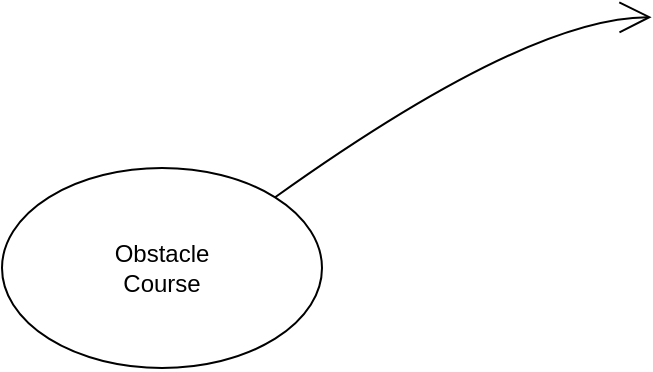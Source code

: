 <mxfile version="20.4.0" type="github">
  <diagram id="qY9F_2r19FIubITi8uI_" name="Page-1">
    <mxGraphModel dx="732" dy="676" grid="0" gridSize="10" guides="1" tooltips="1" connect="1" arrows="1" fold="1" page="0" pageScale="1" pageWidth="850" pageHeight="1100" math="0" shadow="0">
      <root>
        <mxCell id="0" />
        <mxCell id="1" parent="0" />
        <mxCell id="4rYyuYkQKAqVBbW7f5G8-1" value="" style="ellipse;whiteSpace=wrap;html=1;hachureGap=4;" vertex="1" parent="1">
          <mxGeometry x="119" y="225" width="160" height="100" as="geometry" />
        </mxCell>
        <mxCell id="4rYyuYkQKAqVBbW7f5G8-2" value="Obstacle Course" style="text;strokeColor=none;fillColor=none;html=1;align=center;verticalAlign=middle;whiteSpace=wrap;rounded=0;hachureGap=4;" vertex="1" parent="1">
          <mxGeometry x="169" y="260" width="60" height="30" as="geometry" />
        </mxCell>
        <mxCell id="4rYyuYkQKAqVBbW7f5G8-3" value="" style="edgeStyle=none;orthogonalLoop=1;jettySize=auto;html=1;rounded=0;endArrow=open;startSize=14;endSize=14;sourcePerimeterSpacing=8;targetPerimeterSpacing=8;curved=1;exitX=1;exitY=0;exitDx=0;exitDy=0;" edge="1" parent="1" source="4rYyuYkQKAqVBbW7f5G8-1">
          <mxGeometry width="120" relative="1" as="geometry">
            <mxPoint x="323.8" y="149.6" as="sourcePoint" />
            <mxPoint x="443.8" y="149.6" as="targetPoint" />
            <Array as="points">
              <mxPoint x="381" y="150" />
            </Array>
          </mxGeometry>
        </mxCell>
      </root>
    </mxGraphModel>
  </diagram>
</mxfile>
